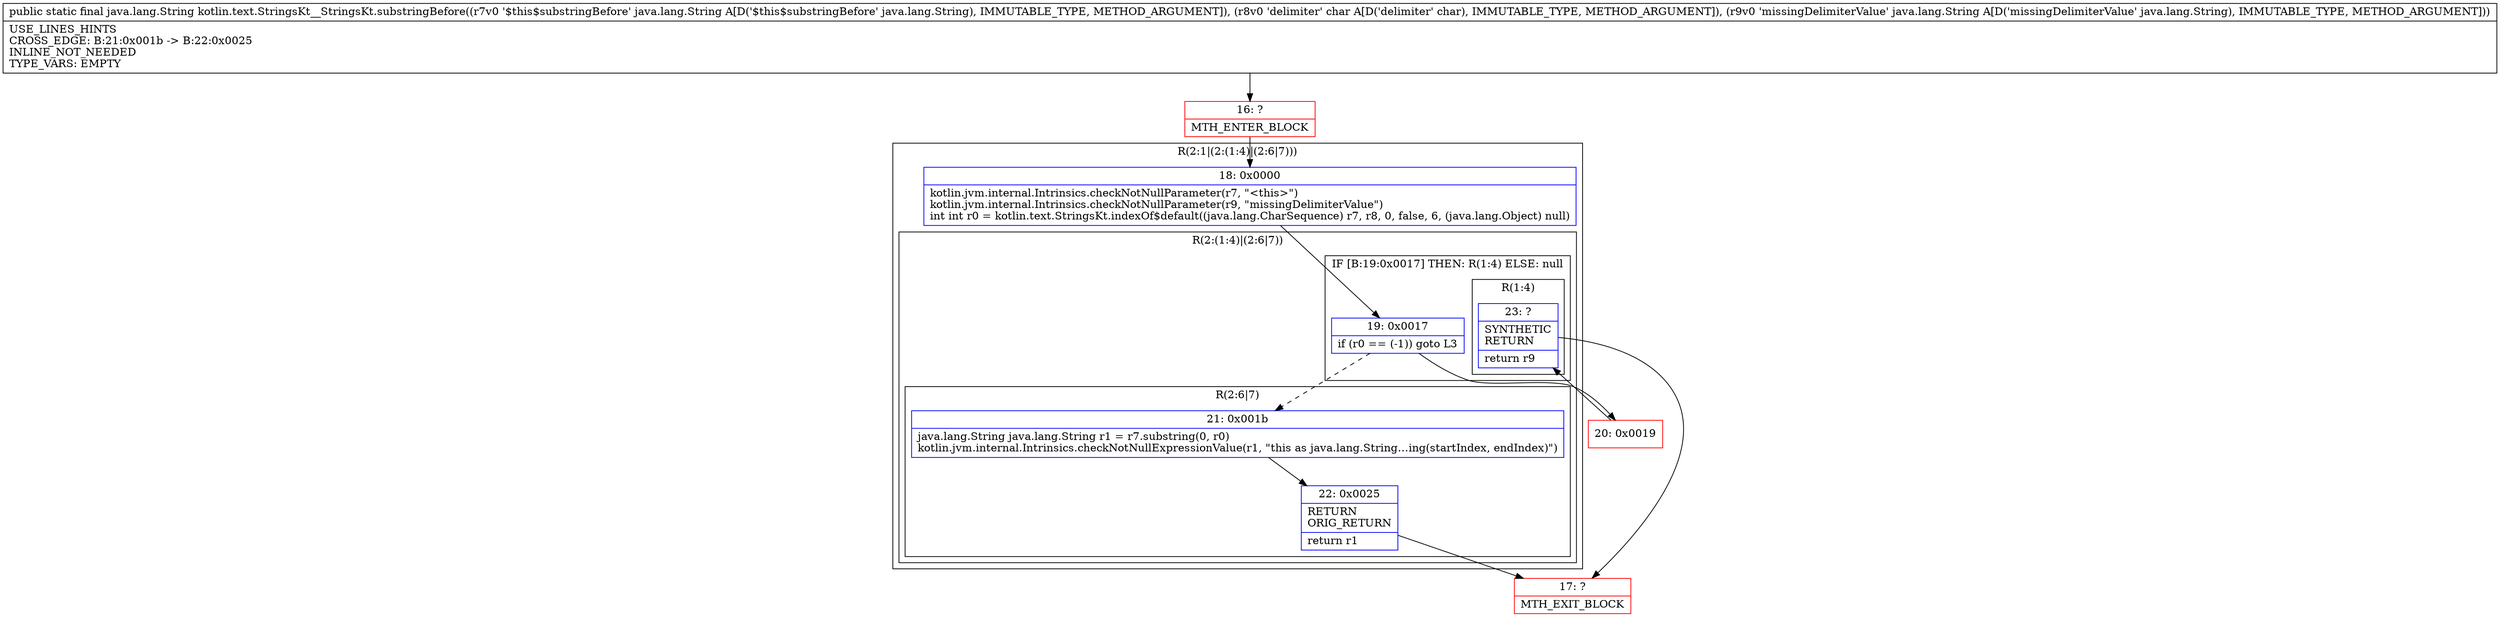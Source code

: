 digraph "CFG forkotlin.text.StringsKt__StringsKt.substringBefore(Ljava\/lang\/String;CLjava\/lang\/String;)Ljava\/lang\/String;" {
subgraph cluster_Region_298992773 {
label = "R(2:1|(2:(1:4)|(2:6|7)))";
node [shape=record,color=blue];
Node_18 [shape=record,label="{18\:\ 0x0000|kotlin.jvm.internal.Intrinsics.checkNotNullParameter(r7, \"\<this\>\")\lkotlin.jvm.internal.Intrinsics.checkNotNullParameter(r9, \"missingDelimiterValue\")\lint int r0 = kotlin.text.StringsKt.indexOf$default((java.lang.CharSequence) r7, r8, 0, false, 6, (java.lang.Object) null)\l}"];
subgraph cluster_Region_1487093739 {
label = "R(2:(1:4)|(2:6|7))";
node [shape=record,color=blue];
subgraph cluster_IfRegion_1469941178 {
label = "IF [B:19:0x0017] THEN: R(1:4) ELSE: null";
node [shape=record,color=blue];
Node_19 [shape=record,label="{19\:\ 0x0017|if (r0 == (\-1)) goto L3\l}"];
subgraph cluster_Region_851146233 {
label = "R(1:4)";
node [shape=record,color=blue];
Node_23 [shape=record,label="{23\:\ ?|SYNTHETIC\lRETURN\l|return r9\l}"];
}
}
subgraph cluster_Region_1167096805 {
label = "R(2:6|7)";
node [shape=record,color=blue];
Node_21 [shape=record,label="{21\:\ 0x001b|java.lang.String java.lang.String r1 = r7.substring(0, r0)\lkotlin.jvm.internal.Intrinsics.checkNotNullExpressionValue(r1, \"this as java.lang.String…ing(startIndex, endIndex)\")\l}"];
Node_22 [shape=record,label="{22\:\ 0x0025|RETURN\lORIG_RETURN\l|return r1\l}"];
}
}
}
Node_16 [shape=record,color=red,label="{16\:\ ?|MTH_ENTER_BLOCK\l}"];
Node_20 [shape=record,color=red,label="{20\:\ 0x0019}"];
Node_17 [shape=record,color=red,label="{17\:\ ?|MTH_EXIT_BLOCK\l}"];
MethodNode[shape=record,label="{public static final java.lang.String kotlin.text.StringsKt__StringsKt.substringBefore((r7v0 '$this$substringBefore' java.lang.String A[D('$this$substringBefore' java.lang.String), IMMUTABLE_TYPE, METHOD_ARGUMENT]), (r8v0 'delimiter' char A[D('delimiter' char), IMMUTABLE_TYPE, METHOD_ARGUMENT]), (r9v0 'missingDelimiterValue' java.lang.String A[D('missingDelimiterValue' java.lang.String), IMMUTABLE_TYPE, METHOD_ARGUMENT]))  | USE_LINES_HINTS\lCROSS_EDGE: B:21:0x001b \-\> B:22:0x0025\lINLINE_NOT_NEEDED\lTYPE_VARS: EMPTY\l}"];
MethodNode -> Node_16;Node_18 -> Node_19;
Node_19 -> Node_20;
Node_19 -> Node_21[style=dashed];
Node_23 -> Node_17;
Node_21 -> Node_22;
Node_22 -> Node_17;
Node_16 -> Node_18;
Node_20 -> Node_23;
}

